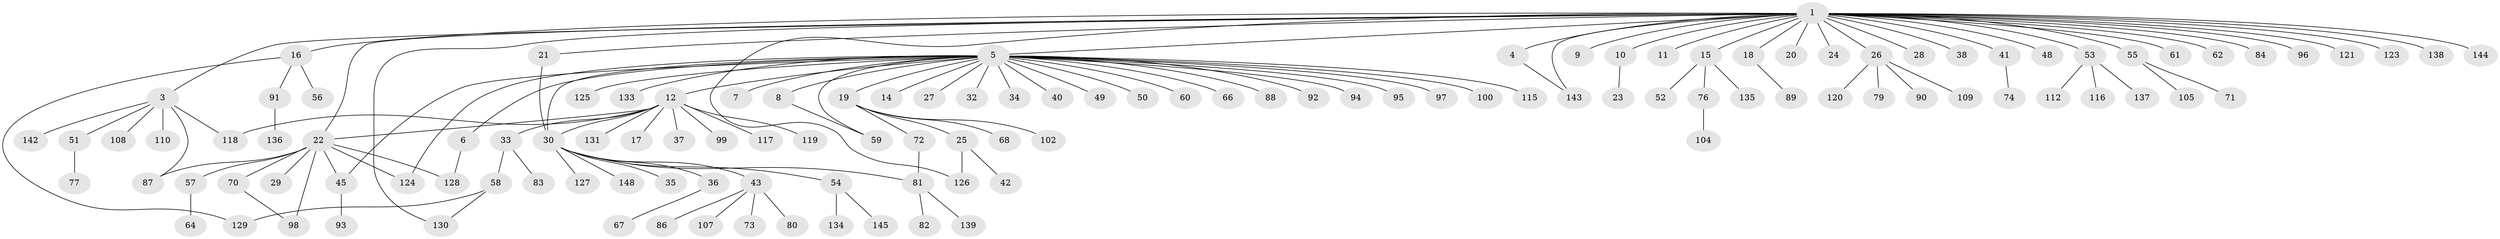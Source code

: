 // original degree distribution, {23: 0.006756756756756757, 11: 0.02027027027027027, 8: 0.006756756756756757, 2: 0.18243243243243243, 25: 0.006756756756756757, 1: 0.6351351351351351, 4: 0.0472972972972973, 5: 0.02027027027027027, 6: 0.013513513513513514, 10: 0.006756756756756757, 3: 0.05405405405405406}
// Generated by graph-tools (version 1.1) at 2025/11/02/27/25 16:11:12]
// undirected, 123 vertices, 137 edges
graph export_dot {
graph [start="1"]
  node [color=gray90,style=filled];
  1 [super="+2"];
  3 [super="+31"];
  4;
  5 [super="+13"];
  6;
  7;
  8;
  9;
  10 [super="+46"];
  11;
  12 [super="+114"];
  14;
  15 [super="+69"];
  16;
  17;
  18;
  19 [super="+47"];
  20;
  21;
  22 [super="+106"];
  23;
  24;
  25 [super="+75"];
  26 [super="+113"];
  27;
  28;
  29;
  30 [super="+78"];
  32;
  33 [super="+39"];
  34;
  35;
  36;
  37;
  38;
  40;
  41;
  42;
  43 [super="+44"];
  45;
  48;
  49;
  50;
  51;
  52;
  53 [super="+65"];
  54 [super="+140"];
  55;
  56;
  57 [super="+63"];
  58;
  59;
  60;
  61;
  62;
  64;
  66 [super="+111"];
  67;
  68 [super="+85"];
  70;
  71;
  72;
  73;
  74;
  76 [super="+146"];
  77;
  79;
  80;
  81;
  82;
  83;
  84;
  86 [super="+103"];
  87;
  88;
  89 [super="+101"];
  90;
  91 [super="+122"];
  92;
  93;
  94;
  95;
  96;
  97;
  98 [super="+132"];
  99;
  100;
  102;
  104;
  105;
  107;
  108;
  109;
  110;
  112 [super="+141"];
  115;
  116;
  117;
  118;
  119;
  120;
  121;
  123;
  124;
  125;
  126;
  127;
  128 [super="+147"];
  129;
  130;
  131;
  133;
  134;
  135;
  136;
  137;
  138;
  139;
  142;
  143;
  144;
  145;
  148;
  1 -- 3;
  1 -- 4;
  1 -- 5;
  1 -- 9;
  1 -- 10 [weight=2];
  1 -- 11;
  1 -- 15;
  1 -- 16;
  1 -- 18;
  1 -- 20;
  1 -- 24;
  1 -- 41;
  1 -- 48;
  1 -- 62;
  1 -- 84;
  1 -- 96;
  1 -- 123;
  1 -- 126;
  1 -- 130;
  1 -- 138;
  1 -- 143;
  1 -- 144;
  1 -- 38;
  1 -- 21;
  1 -- 22;
  1 -- 53;
  1 -- 55;
  1 -- 121;
  1 -- 26;
  1 -- 28;
  1 -- 61;
  3 -- 51;
  3 -- 87;
  3 -- 108;
  3 -- 110;
  3 -- 118;
  3 -- 142;
  4 -- 143;
  5 -- 6;
  5 -- 7;
  5 -- 8;
  5 -- 12;
  5 -- 14;
  5 -- 19;
  5 -- 27;
  5 -- 30;
  5 -- 34;
  5 -- 40;
  5 -- 45;
  5 -- 50;
  5 -- 59;
  5 -- 60;
  5 -- 66;
  5 -- 88;
  5 -- 92;
  5 -- 94;
  5 -- 95;
  5 -- 97;
  5 -- 115;
  5 -- 124;
  5 -- 125;
  5 -- 32;
  5 -- 49;
  5 -- 100;
  5 -- 133;
  6 -- 128;
  8 -- 59;
  10 -- 23;
  12 -- 17;
  12 -- 22;
  12 -- 30;
  12 -- 33;
  12 -- 37;
  12 -- 99;
  12 -- 117;
  12 -- 119;
  12 -- 131;
  12 -- 118;
  15 -- 52;
  15 -- 76;
  15 -- 135;
  16 -- 56;
  16 -- 91;
  16 -- 129;
  18 -- 89;
  19 -- 25;
  19 -- 68;
  19 -- 72;
  19 -- 102;
  21 -- 30;
  22 -- 29;
  22 -- 45;
  22 -- 57;
  22 -- 70;
  22 -- 87;
  22 -- 98;
  22 -- 128;
  22 -- 124;
  25 -- 42;
  25 -- 126;
  26 -- 79;
  26 -- 90;
  26 -- 109;
  26 -- 120;
  30 -- 35;
  30 -- 36;
  30 -- 43;
  30 -- 54;
  30 -- 81;
  30 -- 127;
  30 -- 148;
  33 -- 58;
  33 -- 83;
  36 -- 67;
  41 -- 74;
  43 -- 80;
  43 -- 107;
  43 -- 73;
  43 -- 86;
  45 -- 93;
  51 -- 77;
  53 -- 112;
  53 -- 116;
  53 -- 137;
  54 -- 134;
  54 -- 145;
  55 -- 71;
  55 -- 105;
  57 -- 64;
  58 -- 129;
  58 -- 130;
  70 -- 98;
  72 -- 81;
  76 -- 104;
  81 -- 82;
  81 -- 139;
  91 -- 136;
}
